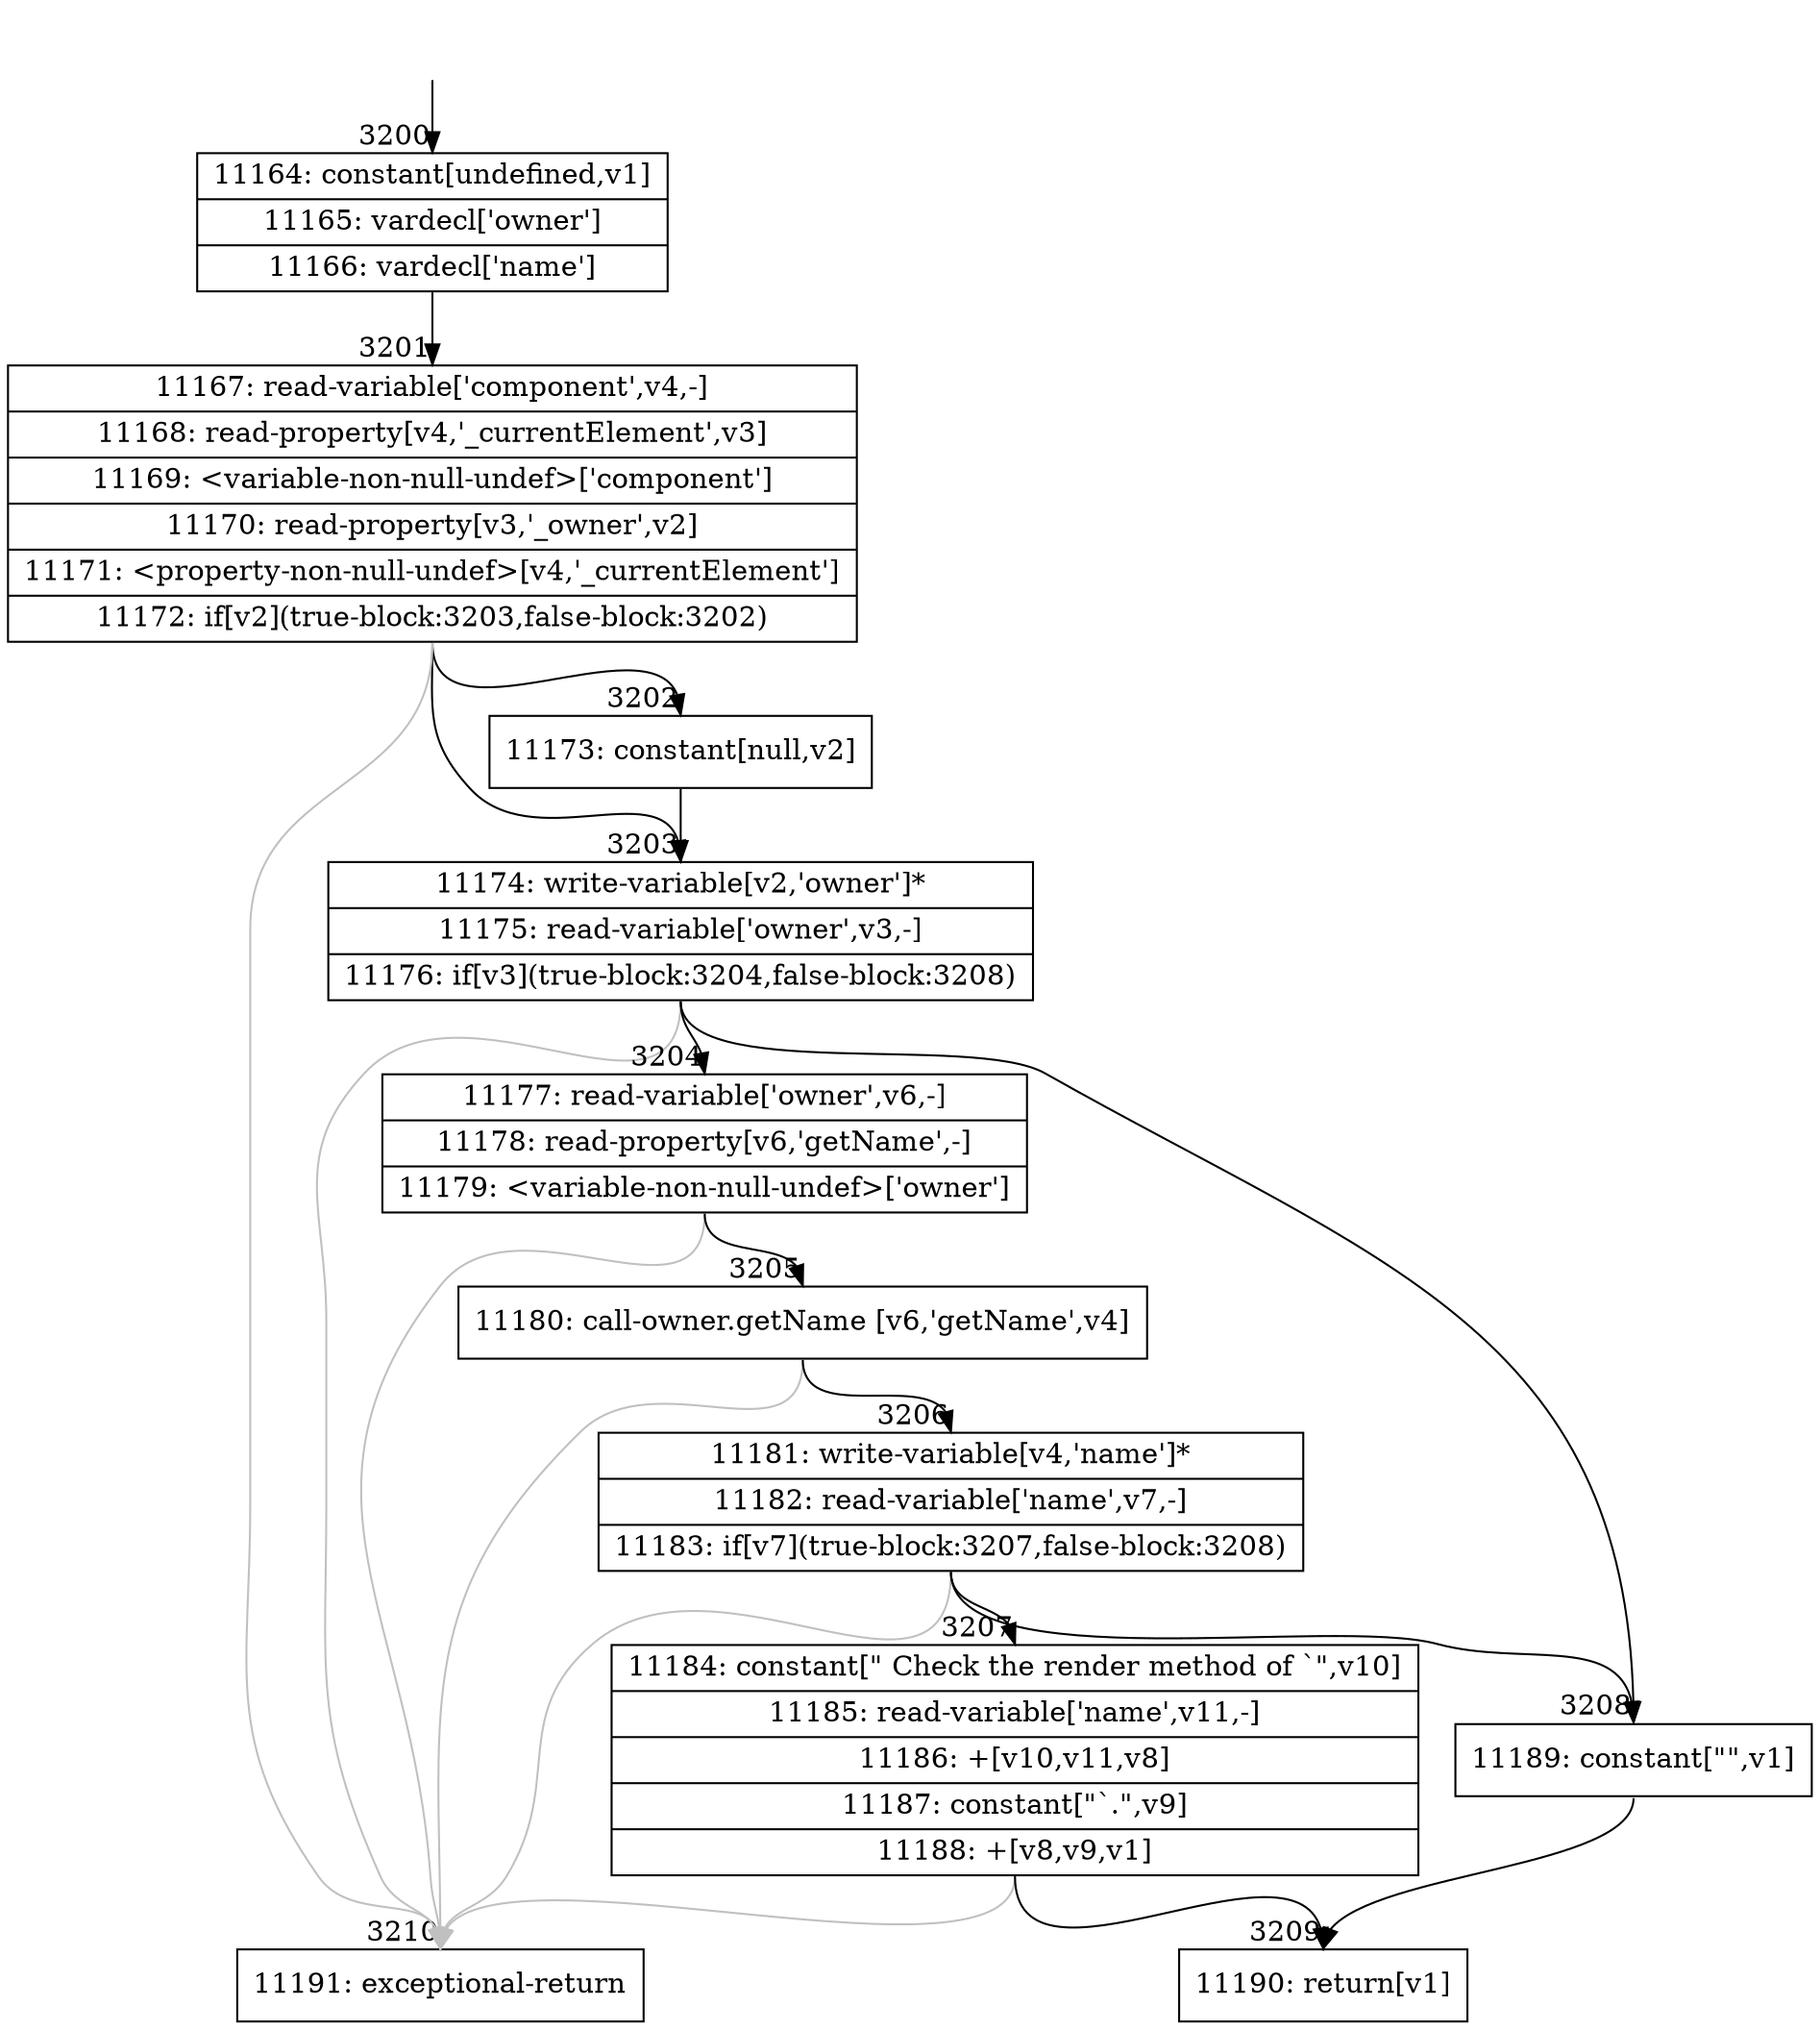 digraph {
rankdir="TD"
BB_entry232[shape=none,label=""];
BB_entry232 -> BB3200 [tailport=s, headport=n, headlabel="    3200"]
BB3200 [shape=record label="{11164: constant[undefined,v1]|11165: vardecl['owner']|11166: vardecl['name']}" ] 
BB3200 -> BB3201 [tailport=s, headport=n, headlabel="      3201"]
BB3201 [shape=record label="{11167: read-variable['component',v4,-]|11168: read-property[v4,'_currentElement',v3]|11169: \<variable-non-null-undef\>['component']|11170: read-property[v3,'_owner',v2]|11171: \<property-non-null-undef\>[v4,'_currentElement']|11172: if[v2](true-block:3203,false-block:3202)}" ] 
BB3201 -> BB3203 [tailport=s, headport=n, headlabel="      3203"]
BB3201 -> BB3202 [tailport=s, headport=n, headlabel="      3202"]
BB3201 -> BB3210 [tailport=s, headport=n, color=gray, headlabel="      3210"]
BB3202 [shape=record label="{11173: constant[null,v2]}" ] 
BB3202 -> BB3203 [tailport=s, headport=n]
BB3203 [shape=record label="{11174: write-variable[v2,'owner']*|11175: read-variable['owner',v3,-]|11176: if[v3](true-block:3204,false-block:3208)}" ] 
BB3203 -> BB3204 [tailport=s, headport=n, headlabel="      3204"]
BB3203 -> BB3208 [tailport=s, headport=n, headlabel="      3208"]
BB3203 -> BB3210 [tailport=s, headport=n, color=gray]
BB3204 [shape=record label="{11177: read-variable['owner',v6,-]|11178: read-property[v6,'getName',-]|11179: \<variable-non-null-undef\>['owner']}" ] 
BB3204 -> BB3205 [tailport=s, headport=n, headlabel="      3205"]
BB3204 -> BB3210 [tailport=s, headport=n, color=gray]
BB3205 [shape=record label="{11180: call-owner.getName [v6,'getName',v4]}" ] 
BB3205 -> BB3206 [tailport=s, headport=n, headlabel="      3206"]
BB3205 -> BB3210 [tailport=s, headport=n, color=gray]
BB3206 [shape=record label="{11181: write-variable[v4,'name']*|11182: read-variable['name',v7,-]|11183: if[v7](true-block:3207,false-block:3208)}" ] 
BB3206 -> BB3207 [tailport=s, headport=n, headlabel="      3207"]
BB3206 -> BB3208 [tailport=s, headport=n]
BB3206 -> BB3210 [tailport=s, headport=n, color=gray]
BB3207 [shape=record label="{11184: constant[\" Check the render method of `\",v10]|11185: read-variable['name',v11,-]|11186: +[v10,v11,v8]|11187: constant[\"`.\",v9]|11188: +[v8,v9,v1]}" ] 
BB3207 -> BB3209 [tailport=s, headport=n, headlabel="      3209"]
BB3207 -> BB3210 [tailport=s, headport=n, color=gray]
BB3208 [shape=record label="{11189: constant[\"\",v1]}" ] 
BB3208 -> BB3209 [tailport=s, headport=n]
BB3209 [shape=record label="{11190: return[v1]}" ] 
BB3210 [shape=record label="{11191: exceptional-return}" ] 
//#$~ 6210
}

